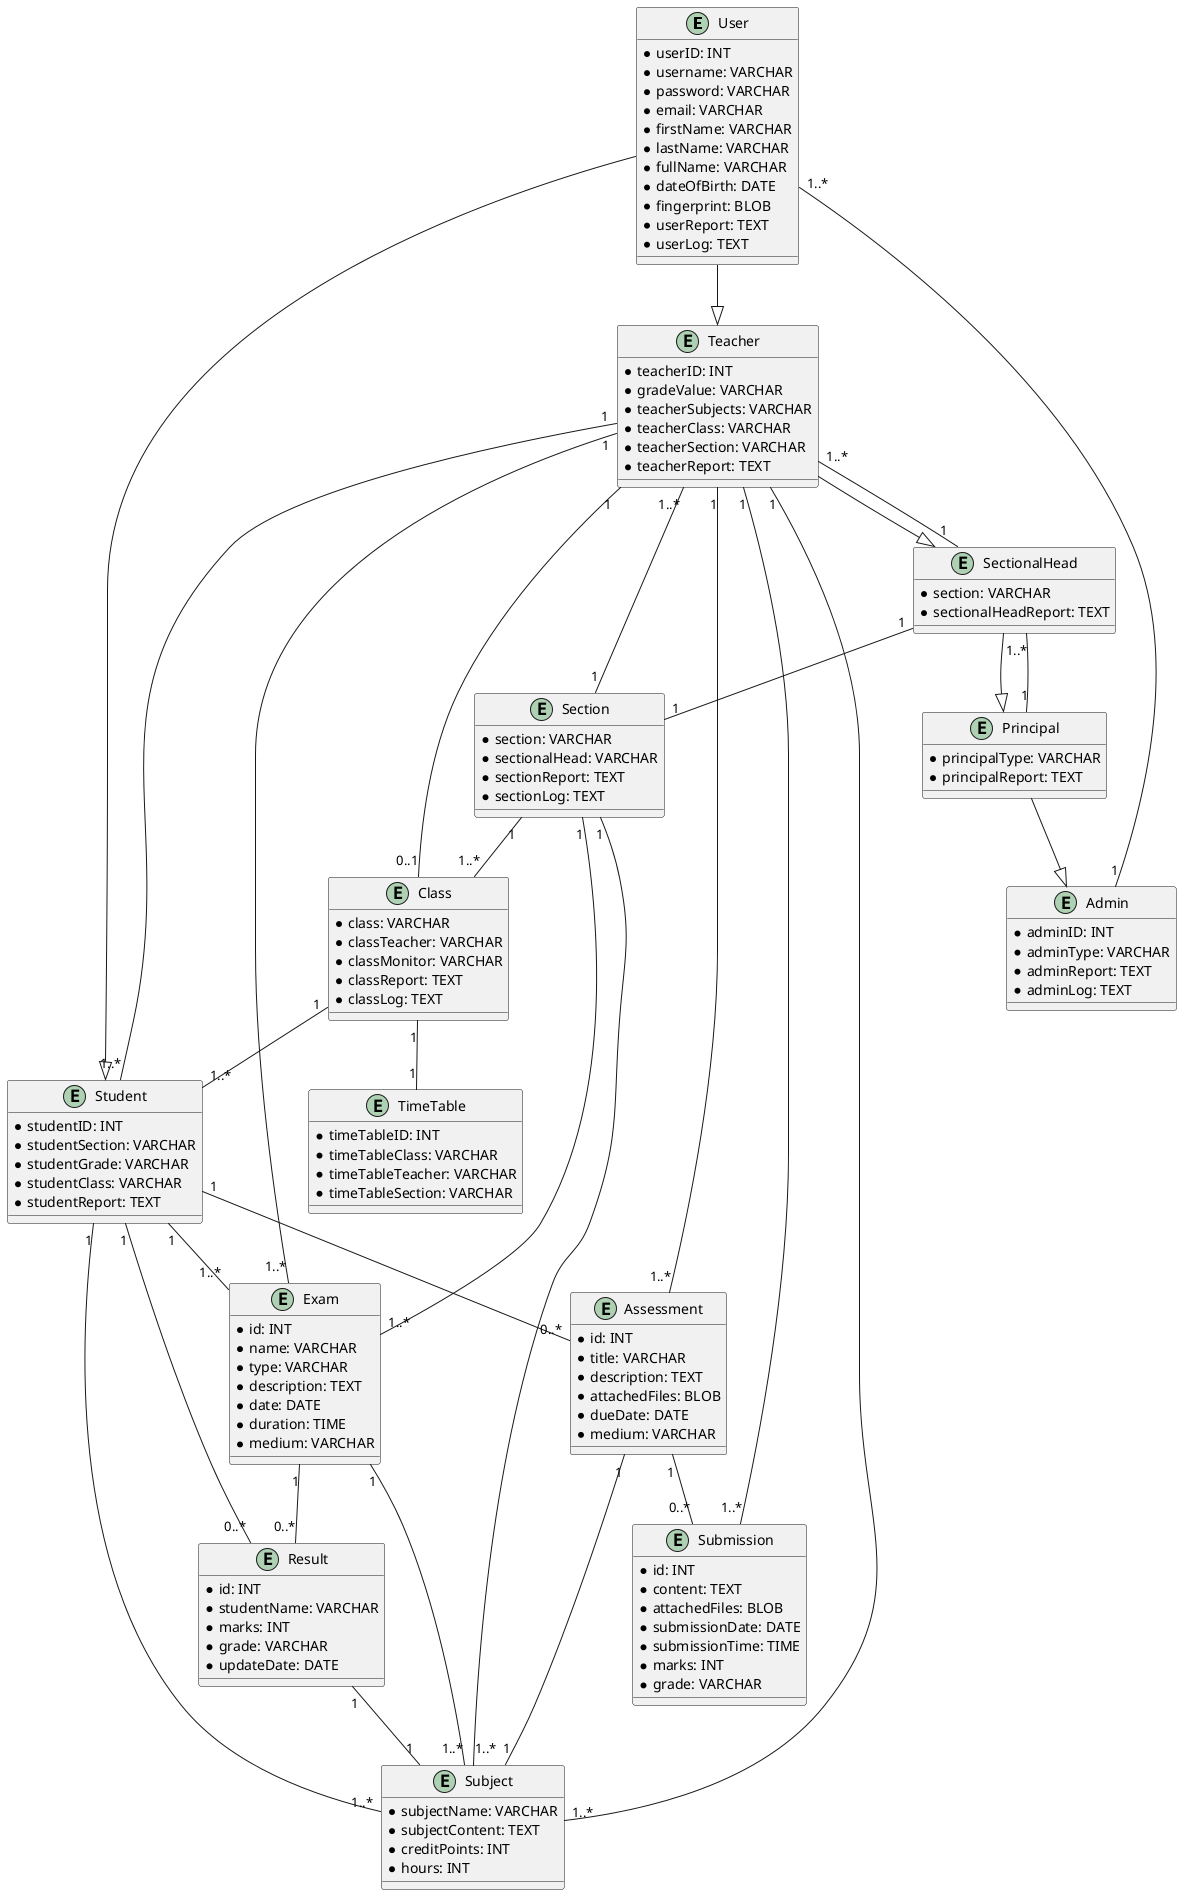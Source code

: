 @startuml school management system ERD

entity "User" {
  * userID: INT
  * username: VARCHAR
  * password: VARCHAR
  * email: VARCHAR
  * firstName: VARCHAR
  * lastName: VARCHAR
  * fullName: VARCHAR
  * dateOfBirth: DATE
  * fingerprint: BLOB
  * userReport: TEXT
  * userLog: TEXT
}

entity "Student" {
  * studentID: INT
  * studentSection: VARCHAR
  * studentGrade: VARCHAR
  * studentClass: VARCHAR
  * studentReport: TEXT
}

entity "Teacher" {
  * teacherID: INT
  * gradeValue: VARCHAR
  * teacherSubjects: VARCHAR
  * teacherClass: VARCHAR
  * teacherSection: VARCHAR
  * teacherReport: TEXT
}

entity "SectionalHead" {
  * section: VARCHAR
  * sectionalHeadReport: TEXT
}

entity "Principal" {
  * principalType: VARCHAR
  * principalReport: TEXT
}

entity "Admin" {
  * adminID: INT
  * adminType: VARCHAR
  * adminReport: TEXT
  * adminLog: TEXT
}

entity "Section" {
  * section: VARCHAR
  * sectionalHead: VARCHAR
  * sectionReport: TEXT
  * sectionLog: TEXT
}

entity "Class" {
  * class: VARCHAR
  * classTeacher: VARCHAR
  * classMonitor: VARCHAR
  * classReport: TEXT
  * classLog: TEXT
}

entity "TimeTable" {
  * timeTableID: INT
  * timeTableClass: VARCHAR
  * timeTableTeacher: VARCHAR
  * timeTableSection: VARCHAR
}

entity "Exam" {
  * id: INT
  * name: VARCHAR
  * type: VARCHAR
  * description: TEXT
  * date: DATE
  * duration: TIME
  * medium: VARCHAR
}

entity "Result" {
  * id: INT
  * studentName: VARCHAR
  * marks: INT
  * grade: VARCHAR
  * updateDate: DATE
}

entity "Assessment" {
  * id: INT
  * title: VARCHAR
  * description: TEXT
  * attachedFiles: BLOB
  * dueDate: DATE
  * medium: VARCHAR
}

entity "Submission" {
  * id: INT
  * content: TEXT
  * attachedFiles: BLOB
  * submissionDate: DATE
  * submissionTime: TIME
  * marks: INT
  * grade: VARCHAR
}

entity "Subject" {
  * subjectName: VARCHAR
  * subjectContent: TEXT
  * creditPoints: INT
  * hours: INT
}

User --|> Student
User --|> Teacher
Teacher --|> SectionalHead
SectionalHead --|> Principal
Principal --|> Admin

Section "1" -- "1..*" Teacher
Section "1" -- "1..*" Class
Section "1" -- "1..*" Subject
Section "1" -- "1..*" Exam
Class "1" -- "1..*" Student
Class "1" -- "1" TimeTable
Assessment "1" -- "0..*" Submission
Assessment "1" -- "1" Subject
Exam "1" -- "0..*" Result
Exam "1" -- "1..*" Subject
Result "1" -- "1" Subject
Admin "1" -- "1..*" User
Principal "1" -- "1..*" SectionalHead
SectionalHead "1" -- "1" Section
SectionalHead "1" -- "1..*" Teacher
Teacher "1" -- "0..1" Class
Teacher "1" -- "1..*" Subject
Teacher "1" -- "1..*" Assessment
Teacher "1" -- "1..*" Submission
Teacher "1" -- "1..*" Exam
Teacher "1" -- "1..*" Student
Student "1" -- "1..*" Subject
Student "1" -- "1..*" Exam
Student "1" -- "0..*" Result
Student "1" -- "0..*" Assessment

@enduml